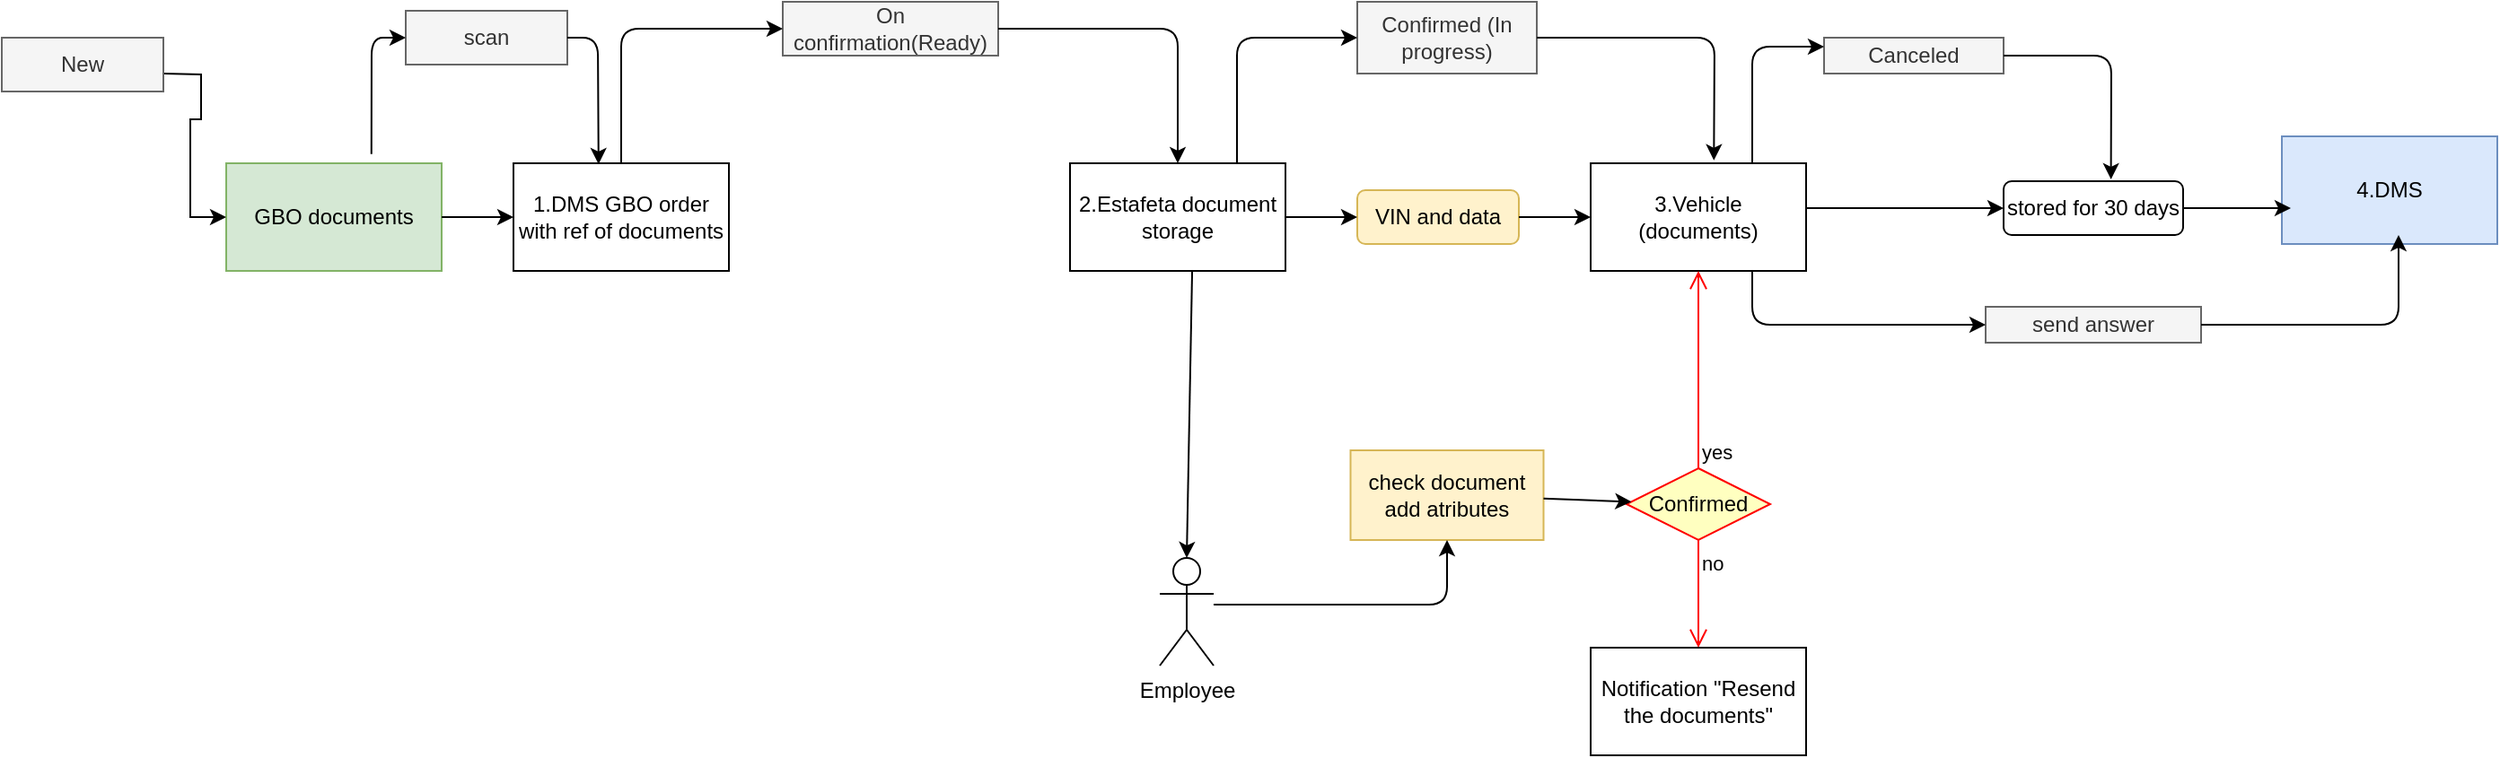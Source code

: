 <mxfile version="14.6.0" type="github">
  <diagram id="IpEldo0hOvOmWlYe4UVW" name="Page-1">
    <mxGraphModel dx="1689" dy="806" grid="1" gridSize="10" guides="1" tooltips="1" connect="1" arrows="1" fold="1" page="1" pageScale="1" pageWidth="827" pageHeight="1169" math="0" shadow="0">
      <root>
        <mxCell id="0" />
        <mxCell id="1" parent="0" />
        <mxCell id="LOOV1fsIFmzHFL0M4GCv-1" value="GBO documents" style="rounded=0;whiteSpace=wrap;html=1;fillColor=#d5e8d4;strokeColor=#82b366;" vertex="1" parent="1">
          <mxGeometry x="195" y="370" width="120" height="60" as="geometry" />
        </mxCell>
        <mxCell id="LOOV1fsIFmzHFL0M4GCv-2" value="1.DMS GBO order with ref of documents" style="rounded=0;whiteSpace=wrap;html=1;" vertex="1" parent="1">
          <mxGeometry x="355" y="370" width="120" height="60" as="geometry" />
        </mxCell>
        <mxCell id="LOOV1fsIFmzHFL0M4GCv-3" value="2.Estafeta document storage" style="rounded=0;whiteSpace=wrap;html=1;" vertex="1" parent="1">
          <mxGeometry x="665" y="370" width="120" height="60" as="geometry" />
        </mxCell>
        <mxCell id="LOOV1fsIFmzHFL0M4GCv-6" value="3.Vehicle (documents)" style="rounded=0;whiteSpace=wrap;html=1;" vertex="1" parent="1">
          <mxGeometry x="955" y="370" width="120" height="60" as="geometry" />
        </mxCell>
        <mxCell id="LOOV1fsIFmzHFL0M4GCv-7" value="On confirmation(Ready)" style="rounded=0;whiteSpace=wrap;html=1;fillColor=#f5f5f5;strokeColor=#666666;fontColor=#333333;" vertex="1" parent="1">
          <mxGeometry x="505" y="280" width="120" height="30" as="geometry" />
        </mxCell>
        <mxCell id="LOOV1fsIFmzHFL0M4GCv-8" value="Confirmed (In progress)" style="rounded=0;whiteSpace=wrap;html=1;fillColor=#f5f5f5;strokeColor=#666666;fontColor=#333333;" vertex="1" parent="1">
          <mxGeometry x="825" y="280" width="100" height="40" as="geometry" />
        </mxCell>
        <mxCell id="LOOV1fsIFmzHFL0M4GCv-9" value="" style="endArrow=classic;html=1;exitX=1;exitY=0.5;exitDx=0;exitDy=0;entryX=0;entryY=0.5;entryDx=0;entryDy=0;" edge="1" parent="1" source="LOOV1fsIFmzHFL0M4GCv-1" target="LOOV1fsIFmzHFL0M4GCv-2">
          <mxGeometry width="50" height="50" relative="1" as="geometry">
            <mxPoint x="505" y="470" as="sourcePoint" />
            <mxPoint x="555" y="420" as="targetPoint" />
          </mxGeometry>
        </mxCell>
        <mxCell id="LOOV1fsIFmzHFL0M4GCv-10" value="" style="endArrow=classic;html=1;entryX=0;entryY=0.5;entryDx=0;entryDy=0;exitX=0.5;exitY=0;exitDx=0;exitDy=0;" edge="1" parent="1" source="LOOV1fsIFmzHFL0M4GCv-2" target="LOOV1fsIFmzHFL0M4GCv-7">
          <mxGeometry width="50" height="50" relative="1" as="geometry">
            <mxPoint x="474" y="390" as="sourcePoint" />
            <mxPoint x="555" y="420" as="targetPoint" />
            <Array as="points">
              <mxPoint x="415" y="295" />
            </Array>
          </mxGeometry>
        </mxCell>
        <mxCell id="LOOV1fsIFmzHFL0M4GCv-14" value="" style="endArrow=classic;html=1;entryX=0;entryY=0.5;entryDx=0;entryDy=0;" edge="1" parent="1" target="LOOV1fsIFmzHFL0M4GCv-8">
          <mxGeometry width="50" height="50" relative="1" as="geometry">
            <mxPoint x="758" y="370" as="sourcePoint" />
            <mxPoint x="705" y="420" as="targetPoint" />
            <Array as="points">
              <mxPoint x="758" y="300" />
            </Array>
          </mxGeometry>
        </mxCell>
        <mxCell id="LOOV1fsIFmzHFL0M4GCv-15" value="" style="endArrow=classic;html=1;exitX=1;exitY=0.5;exitDx=0;exitDy=0;entryX=0.572;entryY=-0.027;entryDx=0;entryDy=0;entryPerimeter=0;" edge="1" parent="1" source="LOOV1fsIFmzHFL0M4GCv-8" target="LOOV1fsIFmzHFL0M4GCv-6">
          <mxGeometry width="50" height="50" relative="1" as="geometry">
            <mxPoint x="655" y="470" as="sourcePoint" />
            <mxPoint x="955" y="400" as="targetPoint" />
            <Array as="points">
              <mxPoint x="1024" y="300" />
            </Array>
          </mxGeometry>
        </mxCell>
        <mxCell id="LOOV1fsIFmzHFL0M4GCv-19" value="" style="endArrow=classic;html=1;exitX=1;exitY=0.5;exitDx=0;exitDy=0;entryX=0.5;entryY=0;entryDx=0;entryDy=0;" edge="1" parent="1" source="LOOV1fsIFmzHFL0M4GCv-7" target="LOOV1fsIFmzHFL0M4GCv-3">
          <mxGeometry width="50" height="50" relative="1" as="geometry">
            <mxPoint x="745" y="470" as="sourcePoint" />
            <mxPoint x="795" y="420" as="targetPoint" />
            <Array as="points">
              <mxPoint x="725" y="295" />
            </Array>
          </mxGeometry>
        </mxCell>
        <mxCell id="LOOV1fsIFmzHFL0M4GCv-22" value="VIN and data" style="rounded=1;whiteSpace=wrap;html=1;fillColor=#fff2cc;strokeColor=#d6b656;" vertex="1" parent="1">
          <mxGeometry x="825" y="385" width="90" height="30" as="geometry" />
        </mxCell>
        <mxCell id="LOOV1fsIFmzHFL0M4GCv-23" value="" style="endArrow=classic;html=1;exitX=1;exitY=0.5;exitDx=0;exitDy=0;entryX=0;entryY=0.5;entryDx=0;entryDy=0;" edge="1" parent="1" source="LOOV1fsIFmzHFL0M4GCv-3" target="LOOV1fsIFmzHFL0M4GCv-22">
          <mxGeometry width="50" height="50" relative="1" as="geometry">
            <mxPoint x="645" y="470" as="sourcePoint" />
            <mxPoint x="695" y="420" as="targetPoint" />
          </mxGeometry>
        </mxCell>
        <mxCell id="LOOV1fsIFmzHFL0M4GCv-24" value="" style="endArrow=classic;html=1;exitX=1;exitY=0.5;exitDx=0;exitDy=0;" edge="1" parent="1" source="LOOV1fsIFmzHFL0M4GCv-22" target="LOOV1fsIFmzHFL0M4GCv-6">
          <mxGeometry width="50" height="50" relative="1" as="geometry">
            <mxPoint x="645" y="470" as="sourcePoint" />
            <mxPoint x="695" y="420" as="targetPoint" />
          </mxGeometry>
        </mxCell>
        <mxCell id="LOOV1fsIFmzHFL0M4GCv-25" value="check document add atributes" style="rounded=0;whiteSpace=wrap;html=1;fillColor=#fff2cc;strokeColor=#d6b656;" vertex="1" parent="1">
          <mxGeometry x="821.25" y="530" width="107.5" height="50" as="geometry" />
        </mxCell>
        <mxCell id="LOOV1fsIFmzHFL0M4GCv-26" value="Employee" style="shape=umlActor;verticalLabelPosition=bottom;verticalAlign=top;html=1;outlineConnect=0;" vertex="1" parent="1">
          <mxGeometry x="715" y="590" width="30" height="60" as="geometry" />
        </mxCell>
        <mxCell id="LOOV1fsIFmzHFL0M4GCv-27" value="" style="endArrow=classic;html=1;entryX=0.5;entryY=1;entryDx=0;entryDy=0;" edge="1" parent="1" target="LOOV1fsIFmzHFL0M4GCv-25">
          <mxGeometry width="50" height="50" relative="1" as="geometry">
            <mxPoint x="745" y="616" as="sourcePoint" />
            <mxPoint x="695" y="410" as="targetPoint" />
            <Array as="points">
              <mxPoint x="875" y="616" />
            </Array>
          </mxGeometry>
        </mxCell>
        <mxCell id="LOOV1fsIFmzHFL0M4GCv-28" value="" style="endArrow=classic;html=1;exitX=0.567;exitY=0.992;exitDx=0;exitDy=0;exitPerimeter=0;entryX=0.5;entryY=0;entryDx=0;entryDy=0;entryPerimeter=0;" edge="1" parent="1" source="LOOV1fsIFmzHFL0M4GCv-3" target="LOOV1fsIFmzHFL0M4GCv-26">
          <mxGeometry width="50" height="50" relative="1" as="geometry">
            <mxPoint x="645" y="460" as="sourcePoint" />
            <mxPoint x="733" y="450" as="targetPoint" />
          </mxGeometry>
        </mxCell>
        <mxCell id="LOOV1fsIFmzHFL0M4GCv-32" value="Confirmed" style="rhombus;whiteSpace=wrap;html=1;fillColor=#ffffc0;strokeColor=#ff0000;" vertex="1" parent="1">
          <mxGeometry x="975" y="540" width="80" height="40" as="geometry" />
        </mxCell>
        <mxCell id="LOOV1fsIFmzHFL0M4GCv-33" value="yes" style="edgeStyle=orthogonalEdgeStyle;html=1;align=left;verticalAlign=bottom;endArrow=open;endSize=8;strokeColor=#ff0000;exitX=0.5;exitY=0;exitDx=0;exitDy=0;entryX=0.5;entryY=1;entryDx=0;entryDy=0;" edge="1" source="LOOV1fsIFmzHFL0M4GCv-32" parent="1" target="LOOV1fsIFmzHFL0M4GCv-6">
          <mxGeometry x="-1" relative="1" as="geometry">
            <mxPoint x="1155" y="560" as="targetPoint" />
          </mxGeometry>
        </mxCell>
        <mxCell id="LOOV1fsIFmzHFL0M4GCv-34" value="no" style="edgeStyle=orthogonalEdgeStyle;html=1;align=left;verticalAlign=top;endArrow=open;endSize=8;strokeColor=#ff0000;" edge="1" source="LOOV1fsIFmzHFL0M4GCv-32" parent="1">
          <mxGeometry x="-1" relative="1" as="geometry">
            <mxPoint x="1015" y="640" as="targetPoint" />
          </mxGeometry>
        </mxCell>
        <mxCell id="LOOV1fsIFmzHFL0M4GCv-35" value="Notification &quot;Resend the documents&quot;" style="rounded=0;whiteSpace=wrap;html=1;" vertex="1" parent="1">
          <mxGeometry x="955" y="640" width="120" height="60" as="geometry" />
        </mxCell>
        <mxCell id="LOOV1fsIFmzHFL0M4GCv-36" value="" style="endArrow=classic;html=1;" edge="1" parent="1" source="LOOV1fsIFmzHFL0M4GCv-25" target="LOOV1fsIFmzHFL0M4GCv-32">
          <mxGeometry width="50" height="50" relative="1" as="geometry">
            <mxPoint x="955" y="450" as="sourcePoint" />
            <mxPoint x="1005" y="400" as="targetPoint" />
          </mxGeometry>
        </mxCell>
        <mxCell id="LOOV1fsIFmzHFL0M4GCv-37" value="4.DMS" style="rounded=0;whiteSpace=wrap;html=1;fillColor=#dae8fc;strokeColor=#6c8ebf;" vertex="1" parent="1">
          <mxGeometry x="1340" y="355" width="120" height="60" as="geometry" />
        </mxCell>
        <mxCell id="LOOV1fsIFmzHFL0M4GCv-38" value="stored for 30 days" style="rounded=1;whiteSpace=wrap;html=1;" vertex="1" parent="1">
          <mxGeometry x="1185" y="380" width="100" height="30" as="geometry" />
        </mxCell>
        <mxCell id="LOOV1fsIFmzHFL0M4GCv-39" value="" style="endArrow=classic;html=1;entryX=0;entryY=0.5;entryDx=0;entryDy=0;" edge="1" parent="1" target="LOOV1fsIFmzHFL0M4GCv-38">
          <mxGeometry width="50" height="50" relative="1" as="geometry">
            <mxPoint x="1075" y="395" as="sourcePoint" />
            <mxPoint x="1055" y="490" as="targetPoint" />
          </mxGeometry>
        </mxCell>
        <mxCell id="LOOV1fsIFmzHFL0M4GCv-40" value="Canceled" style="rounded=0;whiteSpace=wrap;html=1;fillColor=#f5f5f5;strokeColor=#666666;fontColor=#333333;" vertex="1" parent="1">
          <mxGeometry x="1085" y="300" width="100" height="20" as="geometry" />
        </mxCell>
        <mxCell id="LOOV1fsIFmzHFL0M4GCv-41" value="" style="endArrow=classic;html=1;exitX=0.75;exitY=0;exitDx=0;exitDy=0;entryX=0;entryY=0.25;entryDx=0;entryDy=0;" edge="1" parent="1" source="LOOV1fsIFmzHFL0M4GCv-6" target="LOOV1fsIFmzHFL0M4GCv-40">
          <mxGeometry width="50" height="50" relative="1" as="geometry">
            <mxPoint x="1045" y="540" as="sourcePoint" />
            <mxPoint x="1095" y="490" as="targetPoint" />
            <Array as="points">
              <mxPoint x="1045" y="305" />
            </Array>
          </mxGeometry>
        </mxCell>
        <mxCell id="LOOV1fsIFmzHFL0M4GCv-42" value="" style="endArrow=classic;html=1;exitX=1;exitY=0.5;exitDx=0;exitDy=0;entryX=0.598;entryY=-0.035;entryDx=0;entryDy=0;entryPerimeter=0;" edge="1" parent="1" source="LOOV1fsIFmzHFL0M4GCv-40" target="LOOV1fsIFmzHFL0M4GCv-38">
          <mxGeometry width="50" height="50" relative="1" as="geometry">
            <mxPoint x="995" y="540" as="sourcePoint" />
            <mxPoint x="1045" y="490" as="targetPoint" />
            <Array as="points">
              <mxPoint x="1245" y="310" />
            </Array>
          </mxGeometry>
        </mxCell>
        <mxCell id="LOOV1fsIFmzHFL0M4GCv-43" value="" style="endArrow=classic;html=1;exitX=1;exitY=0.5;exitDx=0;exitDy=0;entryX=0;entryY=0.5;entryDx=0;entryDy=0;" edge="1" parent="1" source="LOOV1fsIFmzHFL0M4GCv-38">
          <mxGeometry width="50" height="50" relative="1" as="geometry">
            <mxPoint x="1135" y="540" as="sourcePoint" />
            <mxPoint x="1345" y="395" as="targetPoint" />
          </mxGeometry>
        </mxCell>
        <mxCell id="LOOV1fsIFmzHFL0M4GCv-47" value="send answer" style="rounded=0;whiteSpace=wrap;html=1;fillColor=#f5f5f5;strokeColor=#666666;fontColor=#333333;" vertex="1" parent="1">
          <mxGeometry x="1175" y="450" width="120" height="20" as="geometry" />
        </mxCell>
        <mxCell id="LOOV1fsIFmzHFL0M4GCv-48" value="" style="endArrow=classic;html=1;exitX=0.75;exitY=1;exitDx=0;exitDy=0;entryX=0;entryY=0.5;entryDx=0;entryDy=0;" edge="1" parent="1" source="LOOV1fsIFmzHFL0M4GCv-6" target="LOOV1fsIFmzHFL0M4GCv-47">
          <mxGeometry width="50" height="50" relative="1" as="geometry">
            <mxPoint x="1135" y="410" as="sourcePoint" />
            <mxPoint x="1185" y="360" as="targetPoint" />
            <Array as="points">
              <mxPoint x="1045" y="460" />
            </Array>
          </mxGeometry>
        </mxCell>
        <mxCell id="LOOV1fsIFmzHFL0M4GCv-49" value="" style="endArrow=classic;html=1;exitX=1;exitY=0.5;exitDx=0;exitDy=0;" edge="1" parent="1" source="LOOV1fsIFmzHFL0M4GCv-47">
          <mxGeometry width="50" height="50" relative="1" as="geometry">
            <mxPoint x="1135" y="410" as="sourcePoint" />
            <mxPoint x="1405" y="410" as="targetPoint" />
            <Array as="points">
              <mxPoint x="1405" y="460" />
            </Array>
          </mxGeometry>
        </mxCell>
        <mxCell id="LOOV1fsIFmzHFL0M4GCv-57" value="" style="edgeStyle=orthogonalEdgeStyle;rounded=0;orthogonalLoop=1;jettySize=auto;html=1;entryX=0;entryY=0.5;entryDx=0;entryDy=0;" edge="1" parent="1" target="LOOV1fsIFmzHFL0M4GCv-1">
          <mxGeometry relative="1" as="geometry">
            <mxPoint x="160" y="320" as="sourcePoint" />
          </mxGeometry>
        </mxCell>
        <mxCell id="LOOV1fsIFmzHFL0M4GCv-55" value="New" style="rounded=0;whiteSpace=wrap;html=1;fillColor=#f5f5f5;strokeColor=#666666;fontColor=#333333;" vertex="1" parent="1">
          <mxGeometry x="70" y="300" width="90" height="30" as="geometry" />
        </mxCell>
        <mxCell id="LOOV1fsIFmzHFL0M4GCv-56" value="scan" style="rounded=0;whiteSpace=wrap;html=1;fillColor=#f5f5f5;strokeColor=#666666;fontColor=#333333;" vertex="1" parent="1">
          <mxGeometry x="295" y="285" width="90" height="30" as="geometry" />
        </mxCell>
        <mxCell id="LOOV1fsIFmzHFL0M4GCv-58" value="" style="endArrow=classic;html=1;exitX=0.674;exitY=-0.086;exitDx=0;exitDy=0;exitPerimeter=0;entryX=0;entryY=0.5;entryDx=0;entryDy=0;" edge="1" parent="1" source="LOOV1fsIFmzHFL0M4GCv-1" target="LOOV1fsIFmzHFL0M4GCv-56">
          <mxGeometry width="50" height="50" relative="1" as="geometry">
            <mxPoint x="675" y="540" as="sourcePoint" />
            <mxPoint x="725" y="490" as="targetPoint" />
            <Array as="points">
              <mxPoint x="276" y="300" />
            </Array>
          </mxGeometry>
        </mxCell>
        <mxCell id="LOOV1fsIFmzHFL0M4GCv-60" value="" style="endArrow=classic;html=1;exitX=1;exitY=0.5;exitDx=0;exitDy=0;entryX=0.395;entryY=0.008;entryDx=0;entryDy=0;entryPerimeter=0;" edge="1" parent="1" source="LOOV1fsIFmzHFL0M4GCv-56" target="LOOV1fsIFmzHFL0M4GCv-2">
          <mxGeometry width="50" height="50" relative="1" as="geometry">
            <mxPoint x="775" y="500" as="sourcePoint" />
            <mxPoint x="825" y="450" as="targetPoint" />
            <Array as="points">
              <mxPoint x="402" y="300" />
            </Array>
          </mxGeometry>
        </mxCell>
      </root>
    </mxGraphModel>
  </diagram>
</mxfile>
